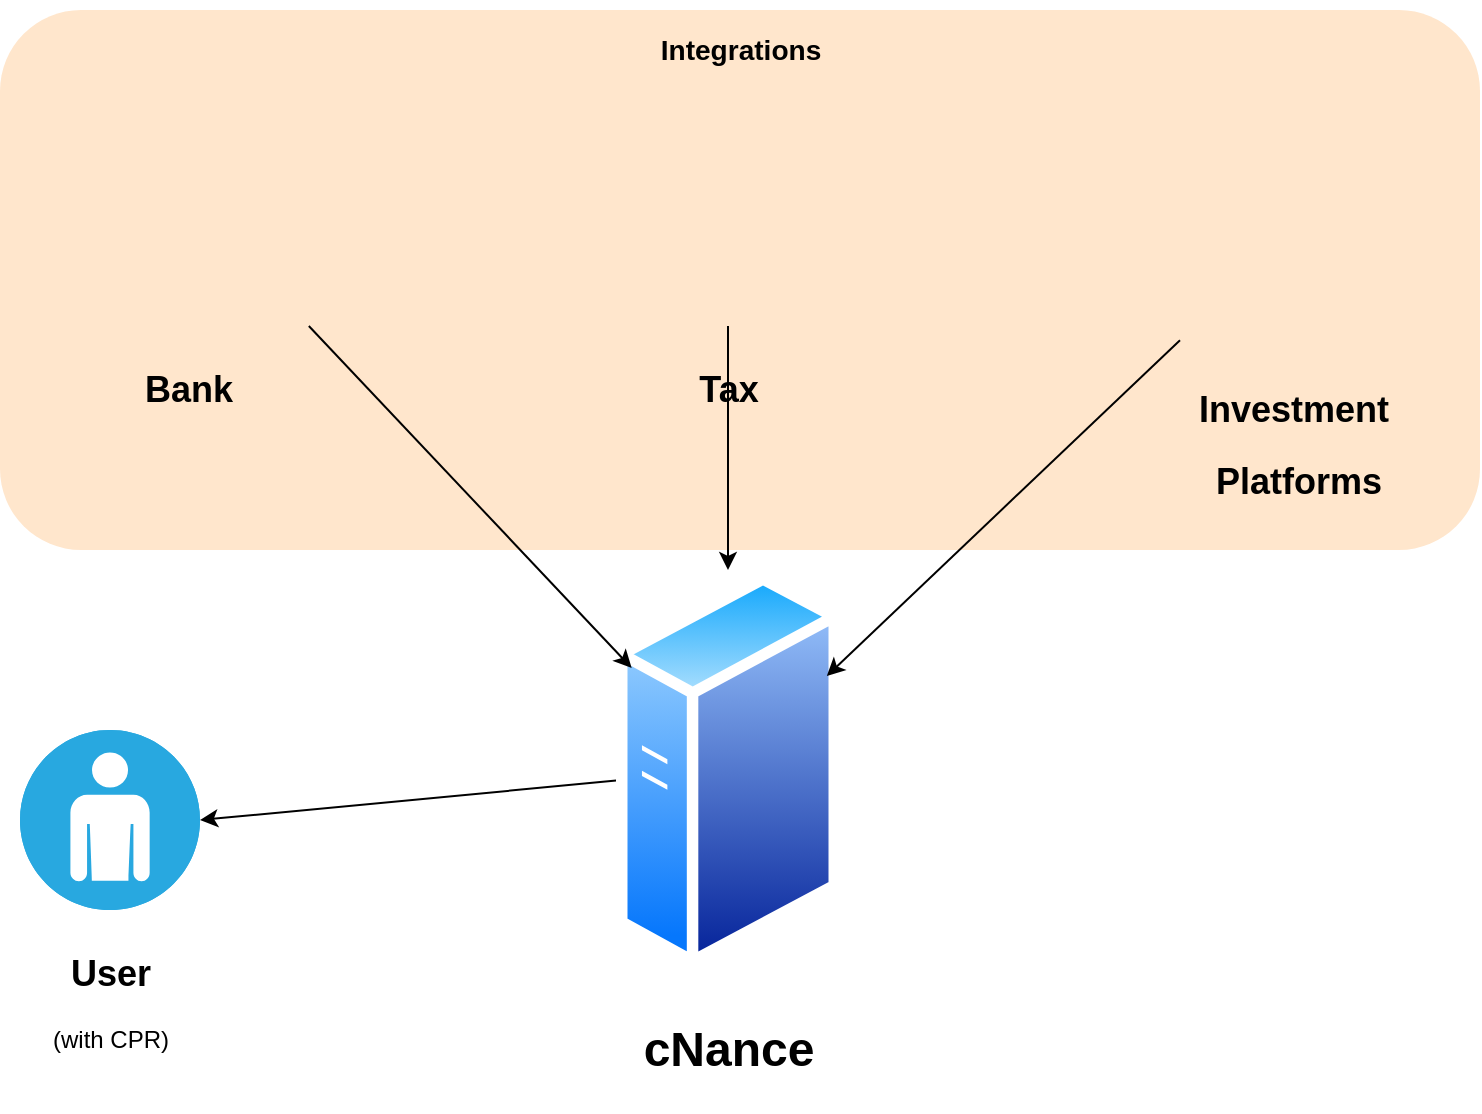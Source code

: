 <mxfile version="16.5.6" type="github">
  <diagram id="3TKfQxMAESyT9L7t3y67" name="Page-1">
    <mxGraphModel dx="1018" dy="1886" grid="1" gridSize="10" guides="1" tooltips="1" connect="1" arrows="1" fold="1" page="1" pageScale="1" pageWidth="827" pageHeight="1169" math="0" shadow="0">
      <root>
        <mxCell id="0" />
        <mxCell id="1" parent="0" />
        <mxCell id="rlyiKwZ7DXv_Saovwe5j-86" value="" style="whiteSpace=wrap;html=1;fillColor=#ffe6cc;strokeColor=none;rounded=1;" vertex="1" parent="1">
          <mxGeometry x="60" width="740" height="270" as="geometry" />
        </mxCell>
        <mxCell id="rlyiKwZ7DXv_Saovwe5j-89" style="edgeStyle=none;rounded=0;orthogonalLoop=1;jettySize=auto;html=1;entryX=1;entryY=0.5;entryDx=0;entryDy=0;entryPerimeter=0;" edge="1" parent="1" source="rlyiKwZ7DXv_Saovwe5j-2" target="rlyiKwZ7DXv_Saovwe5j-8">
          <mxGeometry relative="1" as="geometry" />
        </mxCell>
        <mxCell id="rlyiKwZ7DXv_Saovwe5j-2" value="&lt;h1&gt;cNance&lt;/h1&gt;" style="aspect=fixed;perimeter=ellipsePerimeter;html=1;align=center;shadow=0;dashed=0;spacingTop=3;image;image=img/lib/active_directory/generic_server.svg;" vertex="1" parent="1">
          <mxGeometry x="368" y="280" width="112" height="200" as="geometry" />
        </mxCell>
        <mxCell id="rlyiKwZ7DXv_Saovwe5j-10" style="edgeStyle=none;rounded=0;orthogonalLoop=1;jettySize=auto;html=1;" edge="1" parent="1" source="rlyiKwZ7DXv_Saovwe5j-3" target="rlyiKwZ7DXv_Saovwe5j-2">
          <mxGeometry relative="1" as="geometry" />
        </mxCell>
        <mxCell id="rlyiKwZ7DXv_Saovwe5j-3" value="&lt;h2&gt;Bank&lt;/h2&gt;" style="shape=image;html=1;verticalAlign=top;verticalLabelPosition=bottom;labelBackgroundColor=none;imageAspect=0;aspect=fixed;image=https://cdn1.iconfinder.com/data/icons/2-building-line-filled/614/2334_-_Bank-128.png" vertex="1" parent="1">
          <mxGeometry x="90" y="30" width="128" height="128" as="geometry" />
        </mxCell>
        <mxCell id="rlyiKwZ7DXv_Saovwe5j-12" style="edgeStyle=none;rounded=0;orthogonalLoop=1;jettySize=auto;html=1;" edge="1" parent="1" source="rlyiKwZ7DXv_Saovwe5j-5" target="rlyiKwZ7DXv_Saovwe5j-2">
          <mxGeometry relative="1" as="geometry" />
        </mxCell>
        <mxCell id="rlyiKwZ7DXv_Saovwe5j-5" value="&lt;h2&gt;Investment&amp;nbsp;&lt;/h2&gt;&lt;h2&gt;Platforms&lt;/h2&gt;" style="shape=image;html=1;verticalAlign=top;verticalLabelPosition=bottom;labelBackgroundColor=none;imageAspect=0;aspect=fixed;image=https://cdn0.iconfinder.com/data/icons/business-collection-2027/60/investment-128.png" vertex="1" parent="1">
          <mxGeometry x="650" y="50" width="118" height="118" as="geometry" />
        </mxCell>
        <mxCell id="rlyiKwZ7DXv_Saovwe5j-8" value="&lt;h2&gt;User&lt;/h2&gt;&lt;div&gt;(with CPR)&lt;/div&gt;" style="fillColor=#28A8E0;verticalLabelPosition=bottom;sketch=0;html=1;strokeColor=#ffffff;verticalAlign=top;align=center;points=[[0.145,0.145,0],[0.5,0,0],[0.855,0.145,0],[1,0.5,0],[0.855,0.855,0],[0.5,1,0],[0.145,0.855,0],[0,0.5,0]];pointerEvents=1;shape=mxgraph.cisco_safe.compositeIcon;bgIcon=ellipse;resIcon=mxgraph.cisco_safe.capability.user;" vertex="1" parent="1">
          <mxGeometry x="70" y="360" width="90" height="90" as="geometry" />
        </mxCell>
        <mxCell id="rlyiKwZ7DXv_Saovwe5j-87" value="&lt;h3&gt;Integrations&lt;/h3&gt;" style="text;html=1;resizable=0;autosize=1;align=center;verticalAlign=middle;points=[];fillColor=none;strokeColor=none;rounded=0;labelBackgroundColor=none;" vertex="1" parent="1">
          <mxGeometry x="380" y="-5" width="100" height="50" as="geometry" />
        </mxCell>
        <mxCell id="rlyiKwZ7DXv_Saovwe5j-11" style="edgeStyle=none;rounded=0;orthogonalLoop=1;jettySize=auto;html=1;" edge="1" parent="1" source="rlyiKwZ7DXv_Saovwe5j-4" target="rlyiKwZ7DXv_Saovwe5j-2">
          <mxGeometry relative="1" as="geometry" />
        </mxCell>
        <mxCell id="rlyiKwZ7DXv_Saovwe5j-4" value="&lt;h2&gt;Tax&lt;/h2&gt;" style="shape=image;html=1;verticalAlign=top;verticalLabelPosition=bottom;labelBackgroundColor=none;imageAspect=0;aspect=fixed;image=https://cdn1.iconfinder.com/data/icons/heroicons-ui/24/receipt-tax-128.png" vertex="1" parent="1">
          <mxGeometry x="360" y="30" width="128" height="128" as="geometry" />
        </mxCell>
      </root>
    </mxGraphModel>
  </diagram>
</mxfile>
